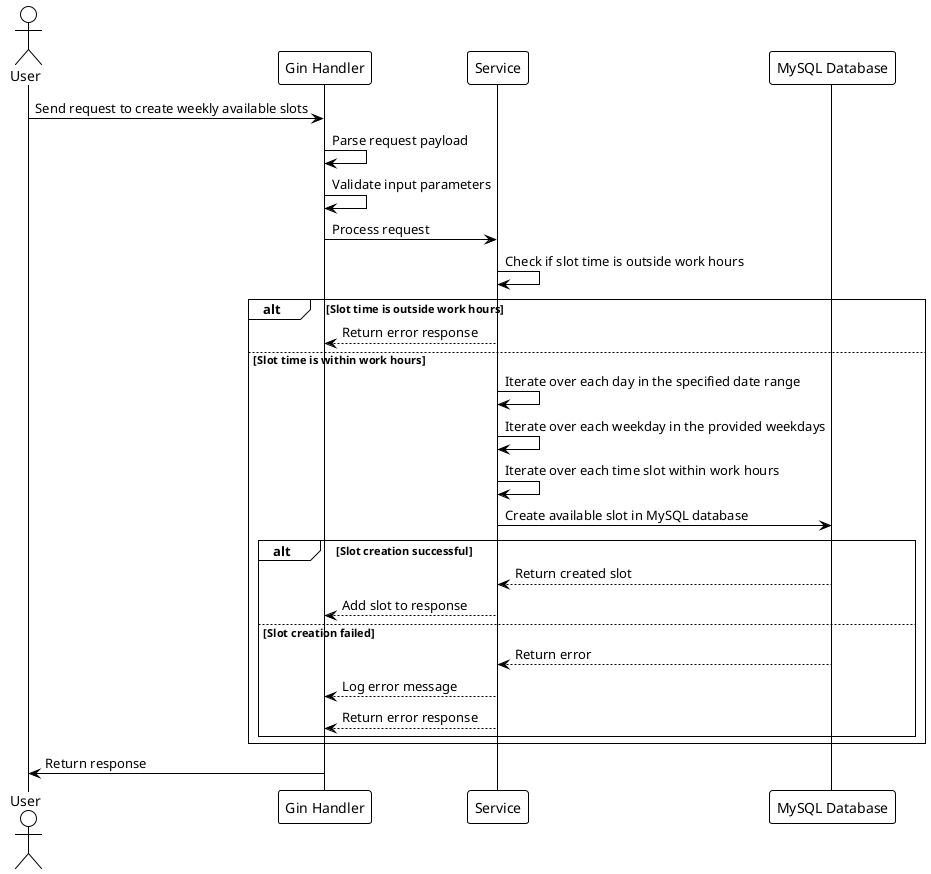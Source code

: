 @startuml
!theme plain

actor User
participant "Gin Handler" as GinHandler
participant "Service" as Service
participant "MySQL Database" as Database

User -> GinHandler: Send request to create weekly available slots
GinHandler -> GinHandler: Parse request payload
GinHandler -> GinHandler: Validate input parameters
GinHandler -> Service: Process request
Service -> Service: Check if slot time is outside work hours
alt Slot time is outside work hours
    Service --> GinHandler: Return error response
else Slot time is within work hours
    Service -> Service: Iterate over each day in the specified date range
    Service -> Service: Iterate over each weekday in the provided weekdays
    Service -> Service: Iterate over each time slot within work hours
    Service -> Database: Create available slot in MySQL database
    alt Slot creation successful
        Database --> Service: Return created slot
        Service --> GinHandler: Add slot to response
    else Slot creation failed
        Database --> Service: Return error
        Service --> GinHandler: Log error message
        Service --> GinHandler: Return error response
    end
end
GinHandler -> User: Return response

@enduml
